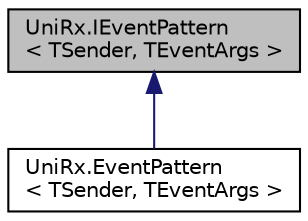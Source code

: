 digraph "UniRx.IEventPattern&lt; TSender, TEventArgs &gt;"
{
 // LATEX_PDF_SIZE
  edge [fontname="Helvetica",fontsize="10",labelfontname="Helvetica",labelfontsize="10"];
  node [fontname="Helvetica",fontsize="10",shape=record];
  Node1 [label="UniRx.IEventPattern\l\< TSender, TEventArgs \>",height=0.2,width=0.4,color="black", fillcolor="grey75", style="filled", fontcolor="black",tooltip="Represents a .NET event invocation consisting of the strongly typed object that raised the event and ..."];
  Node1 -> Node2 [dir="back",color="midnightblue",fontsize="10",style="solid",fontname="Helvetica"];
  Node2 [label="UniRx.EventPattern\l\< TSender, TEventArgs \>",height=0.2,width=0.4,color="black", fillcolor="white", style="filled",URL="$class_uni_rx_1_1_event_pattern.html",tooltip="Represents a .NET event invocation consisting of the weakly typed object that raised the event and th..."];
}
